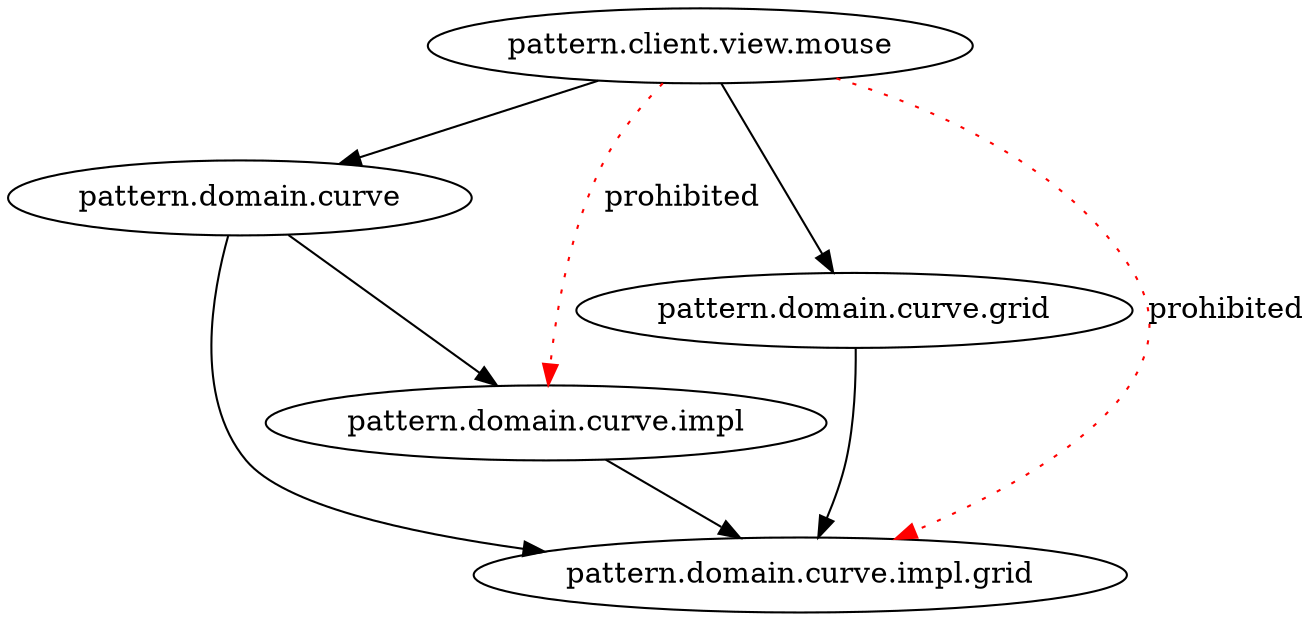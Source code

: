 digraph X {
  rankdir="TB";

  curve [label="pattern.domain.curve"]
  grid [label="pattern.domain.curve.grid"]
  impl [label="pattern.domain.curve.impl"]
  implgrid [label="pattern.domain.curve.impl.grid"]
  mouse [label="pattern.client.view.mouse"]

  subgraph bidir_event_bus_edges {
    edge [esep=10,style=dotted,color=red,label="prohibited"]
    mouse -> impl
    mouse -> implgrid
  }

  curve -> implgrid
  grid -> implgrid
  curve -> impl
  impl -> implgrid
  mouse -> curve
  mouse -> grid
}
